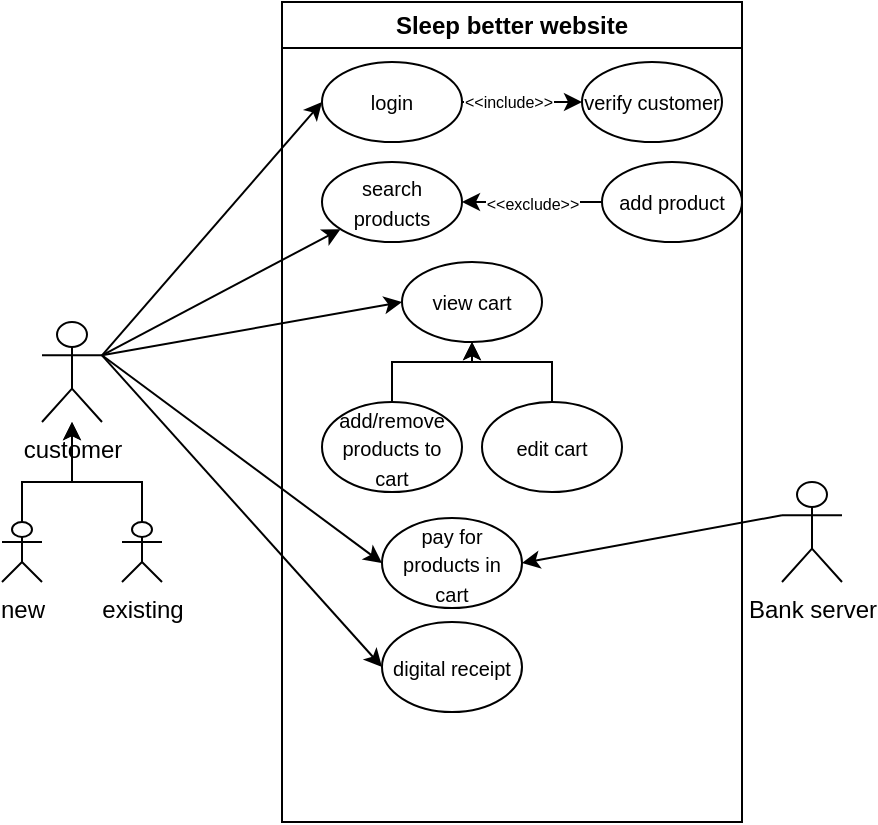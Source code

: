 <mxfile version="24.0.4" type="device">
  <diagram name="Page-1" id="-fFAqIUQ91fFFsZdfwbE">
    <mxGraphModel dx="570" dy="589" grid="1" gridSize="10" guides="1" tooltips="1" connect="1" arrows="1" fold="1" page="1" pageScale="1" pageWidth="850" pageHeight="1100" math="0" shadow="0">
      <root>
        <mxCell id="0" />
        <mxCell id="1" parent="0" />
        <mxCell id="VUDHwcCzOZzVsnuF_TF4-3" value="Sleep better website" style="swimlane;whiteSpace=wrap;html=1;" vertex="1" parent="1">
          <mxGeometry x="250" y="260" width="230" height="410" as="geometry" />
        </mxCell>
        <mxCell id="VUDHwcCzOZzVsnuF_TF4-11" value="&lt;font style=&quot;font-size: 10px;&quot;&gt;login&lt;/font&gt;" style="ellipse;whiteSpace=wrap;html=1;" vertex="1" parent="VUDHwcCzOZzVsnuF_TF4-3">
          <mxGeometry x="20" y="30" width="70" height="40" as="geometry" />
        </mxCell>
        <mxCell id="VUDHwcCzOZzVsnuF_TF4-12" value="&lt;font style=&quot;font-size: 10px;&quot;&gt;verify customer&lt;/font&gt;" style="ellipse;whiteSpace=wrap;html=1;" vertex="1" parent="VUDHwcCzOZzVsnuF_TF4-3">
          <mxGeometry x="150" y="30" width="70" height="40" as="geometry" />
        </mxCell>
        <mxCell id="VUDHwcCzOZzVsnuF_TF4-13" style="rounded=0;orthogonalLoop=1;jettySize=auto;html=1;exitX=1;exitY=0.5;exitDx=0;exitDy=0;entryX=0;entryY=0.5;entryDx=0;entryDy=0;" edge="1" parent="VUDHwcCzOZzVsnuF_TF4-3" source="VUDHwcCzOZzVsnuF_TF4-11" target="VUDHwcCzOZzVsnuF_TF4-12">
          <mxGeometry relative="1" as="geometry">
            <mxPoint x="100.28" y="90" as="sourcePoint" />
            <mxPoint x="150.0" y="63.52" as="targetPoint" />
          </mxGeometry>
        </mxCell>
        <mxCell id="VUDHwcCzOZzVsnuF_TF4-14" value="&lt;font style=&quot;font-size: 8px;&quot;&gt;&amp;lt;&amp;lt;include&amp;gt;&amp;gt;&lt;/font&gt;" style="edgeLabel;html=1;align=center;verticalAlign=middle;resizable=0;points=[];" vertex="1" connectable="0" parent="VUDHwcCzOZzVsnuF_TF4-13">
          <mxGeometry x="-0.236" y="1" relative="1" as="geometry">
            <mxPoint as="offset" />
          </mxGeometry>
        </mxCell>
        <mxCell id="VUDHwcCzOZzVsnuF_TF4-22" style="edgeStyle=orthogonalEdgeStyle;rounded=0;orthogonalLoop=1;jettySize=auto;html=1;entryX=0.5;entryY=1;entryDx=0;entryDy=0;" edge="1" parent="VUDHwcCzOZzVsnuF_TF4-3" source="VUDHwcCzOZzVsnuF_TF4-17" target="VUDHwcCzOZzVsnuF_TF4-21">
          <mxGeometry relative="1" as="geometry" />
        </mxCell>
        <mxCell id="VUDHwcCzOZzVsnuF_TF4-17" value="&lt;font style=&quot;font-size: 10px;&quot;&gt;add/remove products to cart&lt;/font&gt;" style="ellipse;whiteSpace=wrap;html=1;" vertex="1" parent="VUDHwcCzOZzVsnuF_TF4-3">
          <mxGeometry x="20" y="200" width="70" height="45" as="geometry" />
        </mxCell>
        <mxCell id="VUDHwcCzOZzVsnuF_TF4-23" style="edgeStyle=orthogonalEdgeStyle;rounded=0;orthogonalLoop=1;jettySize=auto;html=1;entryX=0.5;entryY=1;entryDx=0;entryDy=0;" edge="1" parent="VUDHwcCzOZzVsnuF_TF4-3" source="VUDHwcCzOZzVsnuF_TF4-19" target="VUDHwcCzOZzVsnuF_TF4-21">
          <mxGeometry relative="1" as="geometry" />
        </mxCell>
        <mxCell id="VUDHwcCzOZzVsnuF_TF4-19" value="&lt;span style=&quot;font-size: 10px;&quot;&gt;edit cart&lt;/span&gt;" style="ellipse;whiteSpace=wrap;html=1;" vertex="1" parent="VUDHwcCzOZzVsnuF_TF4-3">
          <mxGeometry x="100" y="200" width="70" height="45" as="geometry" />
        </mxCell>
        <mxCell id="VUDHwcCzOZzVsnuF_TF4-21" value="&lt;font style=&quot;font-size: 10px;&quot;&gt;view cart&lt;/font&gt;" style="ellipse;whiteSpace=wrap;html=1;" vertex="1" parent="VUDHwcCzOZzVsnuF_TF4-3">
          <mxGeometry x="60" y="130" width="70" height="40" as="geometry" />
        </mxCell>
        <mxCell id="VUDHwcCzOZzVsnuF_TF4-25" value="&lt;font style=&quot;font-size: 10px;&quot;&gt;search products&lt;/font&gt;" style="ellipse;whiteSpace=wrap;html=1;" vertex="1" parent="VUDHwcCzOZzVsnuF_TF4-3">
          <mxGeometry x="20" y="80" width="70" height="40" as="geometry" />
        </mxCell>
        <mxCell id="VUDHwcCzOZzVsnuF_TF4-27" value="&lt;span style=&quot;font-size: 10px;&quot;&gt;pay for products in cart&lt;/span&gt;" style="ellipse;whiteSpace=wrap;html=1;" vertex="1" parent="VUDHwcCzOZzVsnuF_TF4-3">
          <mxGeometry x="50" y="258" width="70" height="45" as="geometry" />
        </mxCell>
        <mxCell id="VUDHwcCzOZzVsnuF_TF4-31" value="&lt;span style=&quot;font-size: 10px;&quot;&gt;digital receipt&lt;/span&gt;" style="ellipse;whiteSpace=wrap;html=1;" vertex="1" parent="VUDHwcCzOZzVsnuF_TF4-3">
          <mxGeometry x="50" y="310" width="70" height="45" as="geometry" />
        </mxCell>
        <mxCell id="VUDHwcCzOZzVsnuF_TF4-36" style="rounded=0;orthogonalLoop=1;jettySize=auto;html=1;exitX=0;exitY=0.5;exitDx=0;exitDy=0;entryX=1;entryY=0.5;entryDx=0;entryDy=0;" edge="1" parent="VUDHwcCzOZzVsnuF_TF4-3" source="VUDHwcCzOZzVsnuF_TF4-33" target="VUDHwcCzOZzVsnuF_TF4-25">
          <mxGeometry relative="1" as="geometry">
            <mxPoint x="170" y="99.87" as="sourcePoint" />
            <mxPoint x="110" y="99.87" as="targetPoint" />
          </mxGeometry>
        </mxCell>
        <mxCell id="VUDHwcCzOZzVsnuF_TF4-38" value="&lt;font style=&quot;font-size: 8px;&quot;&gt;&amp;lt;&amp;lt;exclude&amp;gt;&amp;gt;&lt;/font&gt;" style="edgeLabel;html=1;align=center;verticalAlign=middle;resizable=0;points=[];" vertex="1" connectable="0" parent="VUDHwcCzOZzVsnuF_TF4-36">
          <mxGeometry x="-0.163" relative="1" as="geometry">
            <mxPoint x="-6" as="offset" />
          </mxGeometry>
        </mxCell>
        <mxCell id="VUDHwcCzOZzVsnuF_TF4-33" value="&lt;font style=&quot;font-size: 10px;&quot;&gt;add product&lt;/font&gt;" style="ellipse;whiteSpace=wrap;html=1;" vertex="1" parent="VUDHwcCzOZzVsnuF_TF4-3">
          <mxGeometry x="160" y="80" width="70" height="40" as="geometry" />
        </mxCell>
        <mxCell id="VUDHwcCzOZzVsnuF_TF4-15" style="rounded=0;orthogonalLoop=1;jettySize=auto;html=1;exitX=1;exitY=0.333;exitDx=0;exitDy=0;exitPerimeter=0;entryX=0;entryY=0.5;entryDx=0;entryDy=0;" edge="1" parent="1" source="VUDHwcCzOZzVsnuF_TF4-4" target="VUDHwcCzOZzVsnuF_TF4-11">
          <mxGeometry relative="1" as="geometry" />
        </mxCell>
        <mxCell id="VUDHwcCzOZzVsnuF_TF4-26" style="rounded=0;orthogonalLoop=1;jettySize=auto;html=1;exitX=1;exitY=0.333;exitDx=0;exitDy=0;exitPerimeter=0;" edge="1" parent="1" source="VUDHwcCzOZzVsnuF_TF4-4" target="VUDHwcCzOZzVsnuF_TF4-25">
          <mxGeometry relative="1" as="geometry" />
        </mxCell>
        <mxCell id="VUDHwcCzOZzVsnuF_TF4-28" style="rounded=0;orthogonalLoop=1;jettySize=auto;html=1;exitX=1;exitY=0.333;exitDx=0;exitDy=0;exitPerimeter=0;entryX=0;entryY=0.5;entryDx=0;entryDy=0;" edge="1" parent="1" source="VUDHwcCzOZzVsnuF_TF4-4" target="VUDHwcCzOZzVsnuF_TF4-27">
          <mxGeometry relative="1" as="geometry" />
        </mxCell>
        <mxCell id="VUDHwcCzOZzVsnuF_TF4-4" value="customer" style="shape=umlActor;verticalLabelPosition=bottom;verticalAlign=top;html=1;outlineConnect=0;" vertex="1" parent="1">
          <mxGeometry x="130" y="420" width="30" height="50" as="geometry" />
        </mxCell>
        <mxCell id="VUDHwcCzOZzVsnuF_TF4-9" style="edgeStyle=orthogonalEdgeStyle;rounded=0;orthogonalLoop=1;jettySize=auto;html=1;" edge="1" parent="1" source="VUDHwcCzOZzVsnuF_TF4-5" target="VUDHwcCzOZzVsnuF_TF4-4">
          <mxGeometry relative="1" as="geometry">
            <Array as="points">
              <mxPoint x="120" y="500" />
              <mxPoint x="145" y="500" />
            </Array>
          </mxGeometry>
        </mxCell>
        <mxCell id="VUDHwcCzOZzVsnuF_TF4-5" value="new" style="shape=umlActor;verticalLabelPosition=bottom;verticalAlign=top;html=1;outlineConnect=0;" vertex="1" parent="1">
          <mxGeometry x="110" y="520" width="20" height="30" as="geometry" />
        </mxCell>
        <mxCell id="VUDHwcCzOZzVsnuF_TF4-10" style="edgeStyle=orthogonalEdgeStyle;rounded=0;orthogonalLoop=1;jettySize=auto;html=1;" edge="1" parent="1" source="VUDHwcCzOZzVsnuF_TF4-6" target="VUDHwcCzOZzVsnuF_TF4-4">
          <mxGeometry relative="1" as="geometry">
            <Array as="points">
              <mxPoint x="180" y="500" />
              <mxPoint x="145" y="500" />
            </Array>
          </mxGeometry>
        </mxCell>
        <mxCell id="VUDHwcCzOZzVsnuF_TF4-6" value="existing" style="shape=umlActor;verticalLabelPosition=bottom;verticalAlign=top;html=1;outlineConnect=0;" vertex="1" parent="1">
          <mxGeometry x="170" y="520" width="20" height="30" as="geometry" />
        </mxCell>
        <mxCell id="VUDHwcCzOZzVsnuF_TF4-24" style="rounded=0;orthogonalLoop=1;jettySize=auto;html=1;exitX=1;exitY=0.333;exitDx=0;exitDy=0;exitPerimeter=0;entryX=0;entryY=0.5;entryDx=0;entryDy=0;" edge="1" parent="1" source="VUDHwcCzOZzVsnuF_TF4-4" target="VUDHwcCzOZzVsnuF_TF4-21">
          <mxGeometry relative="1" as="geometry" />
        </mxCell>
        <mxCell id="VUDHwcCzOZzVsnuF_TF4-30" style="rounded=0;orthogonalLoop=1;jettySize=auto;html=1;exitX=0;exitY=0.333;exitDx=0;exitDy=0;exitPerimeter=0;entryX=1;entryY=0.5;entryDx=0;entryDy=0;" edge="1" parent="1" source="VUDHwcCzOZzVsnuF_TF4-29" target="VUDHwcCzOZzVsnuF_TF4-27">
          <mxGeometry relative="1" as="geometry" />
        </mxCell>
        <mxCell id="VUDHwcCzOZzVsnuF_TF4-29" value="Bank server" style="shape=umlActor;verticalLabelPosition=bottom;verticalAlign=top;html=1;outlineConnect=0;" vertex="1" parent="1">
          <mxGeometry x="500" y="500" width="30" height="50" as="geometry" />
        </mxCell>
        <mxCell id="VUDHwcCzOZzVsnuF_TF4-32" style="rounded=0;orthogonalLoop=1;jettySize=auto;html=1;exitX=1;exitY=0.333;exitDx=0;exitDy=0;exitPerimeter=0;entryX=0;entryY=0.5;entryDx=0;entryDy=0;" edge="1" parent="1" source="VUDHwcCzOZzVsnuF_TF4-4" target="VUDHwcCzOZzVsnuF_TF4-31">
          <mxGeometry relative="1" as="geometry" />
        </mxCell>
      </root>
    </mxGraphModel>
  </diagram>
</mxfile>
